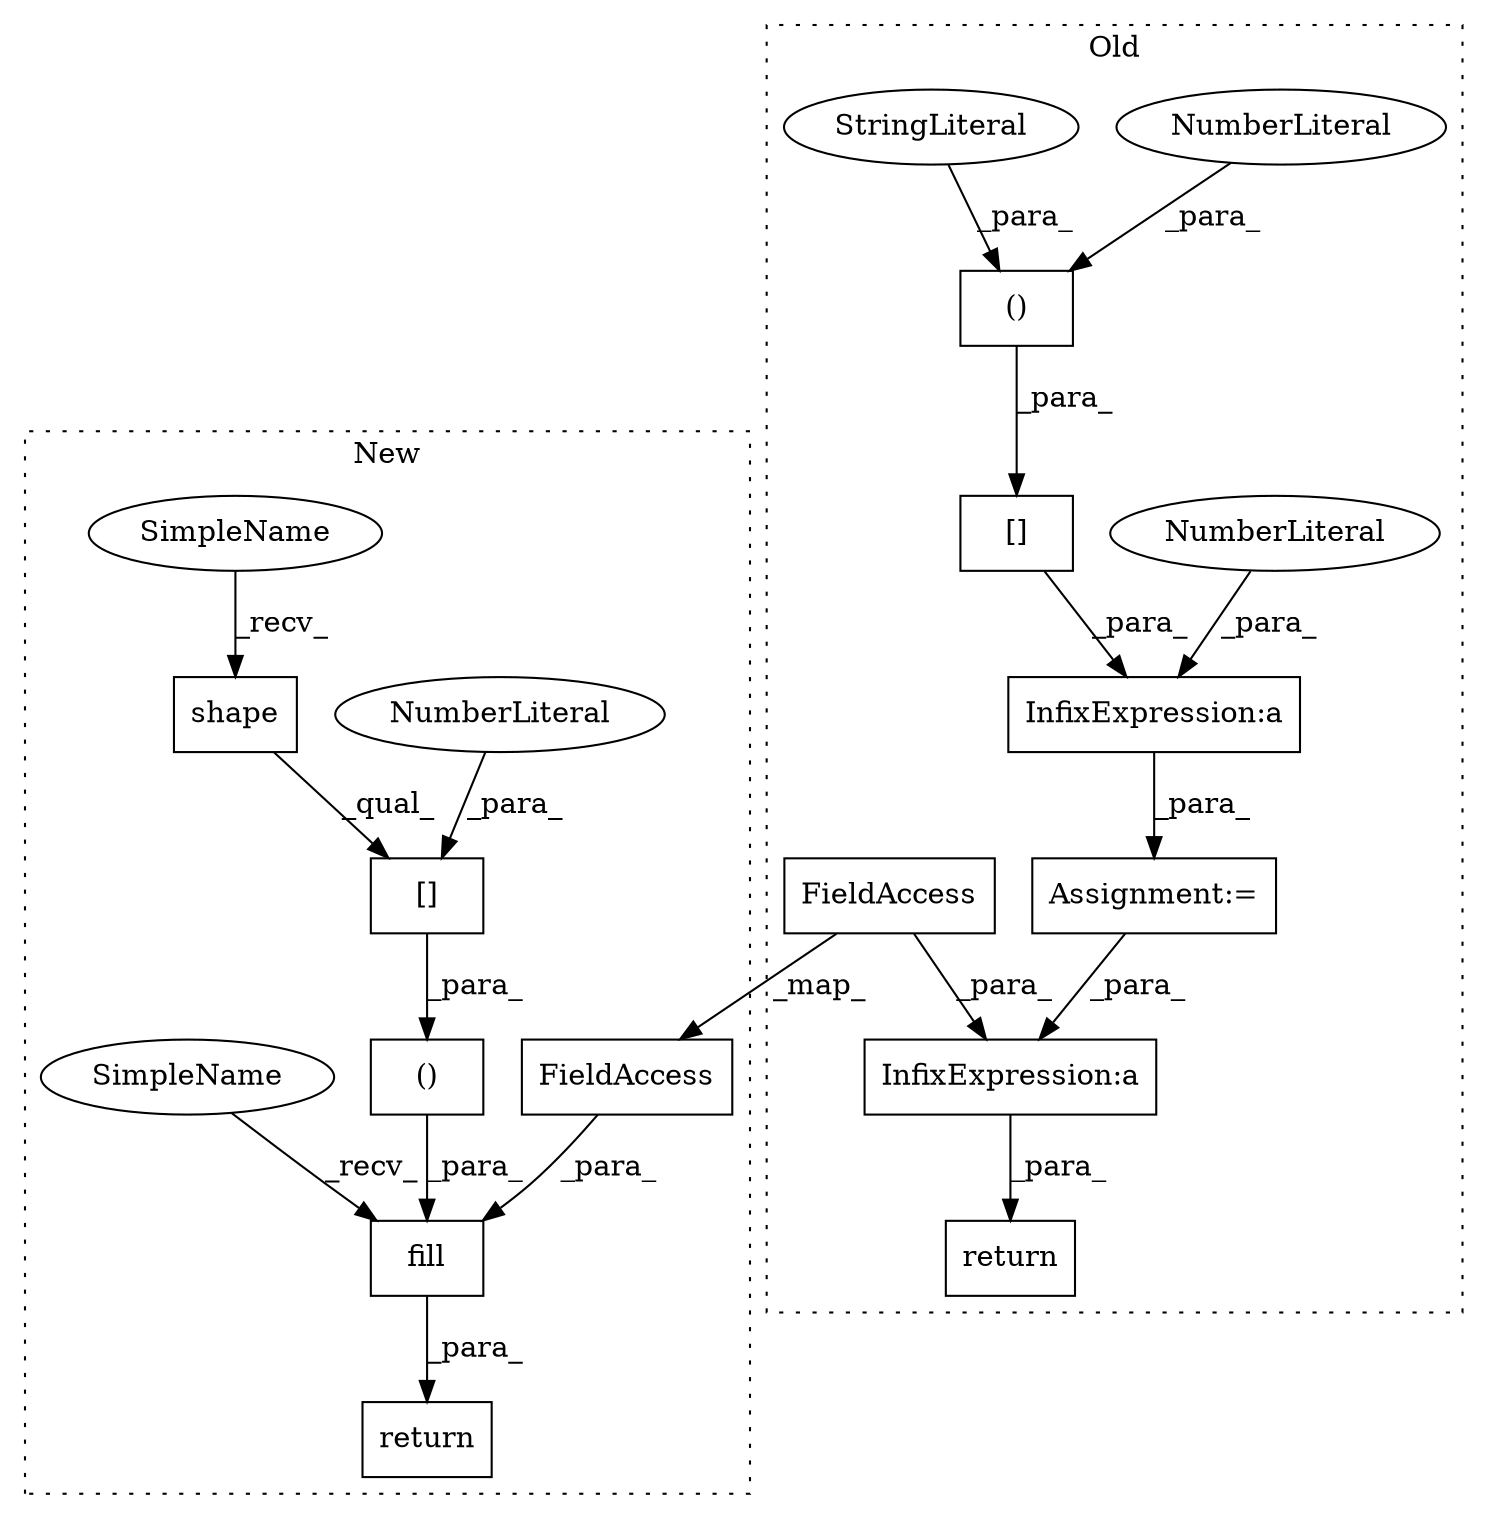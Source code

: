 digraph G {
subgraph cluster0 {
1 [label="return" a="41" s="7859" l="7" shape="box"];
6 [label="Assignment:=" a="7" s="7807" l="1" shape="box"];
7 [label="()" a="106" s="7816" l="30" shape="box"];
8 [label="NumberLiteral" a="34" s="7816" l="1" shape="ellipse"];
11 [label="InfixExpression:a" a="27" s="7872" l="3" shape="box"];
12 [label="InfixExpression:a" a="27" s="7848" l="3" shape="box"];
13 [label="[]" a="2" s="7809,7846" l="7,2" shape="box"];
14 [label="NumberLiteral" a="34" s="7851" l="1" shape="ellipse"];
15 [label="StringLiteral" a="45" s="7830" l="16" shape="ellipse"];
16 [label="FieldAccess" a="22" s="7875" l="13" shape="box"];
label = "Old";
style="dotted";
}
subgraph cluster1 {
2 [label="shape" a="32" s="7859,7866" l="6,1" shape="box"];
3 [label="[]" a="2" s="7848,7869" l="20,1" shape="box"];
4 [label="NumberLiteral" a="34" s="7868" l="1" shape="ellipse"];
5 [label="return" a="41" s="7796" l="7" shape="box"];
9 [label="fill" a="32" s="7814,7885" l="10,1" shape="box"];
10 [label="()" a="106" s="7824" l="46" shape="box"];
17 [label="FieldAccess" a="22" s="7872" l="13" shape="box"];
18 [label="SimpleName" a="42" s="7848" l="10" shape="ellipse"];
19 [label="SimpleName" a="42" s="7803" l="10" shape="ellipse"];
label = "New";
style="dotted";
}
2 -> 3 [label="_qual_"];
3 -> 10 [label="_para_"];
4 -> 3 [label="_para_"];
6 -> 11 [label="_para_"];
7 -> 13 [label="_para_"];
8 -> 7 [label="_para_"];
9 -> 5 [label="_para_"];
10 -> 9 [label="_para_"];
11 -> 1 [label="_para_"];
12 -> 6 [label="_para_"];
13 -> 12 [label="_para_"];
14 -> 12 [label="_para_"];
15 -> 7 [label="_para_"];
16 -> 17 [label="_map_"];
16 -> 11 [label="_para_"];
17 -> 9 [label="_para_"];
18 -> 2 [label="_recv_"];
19 -> 9 [label="_recv_"];
}